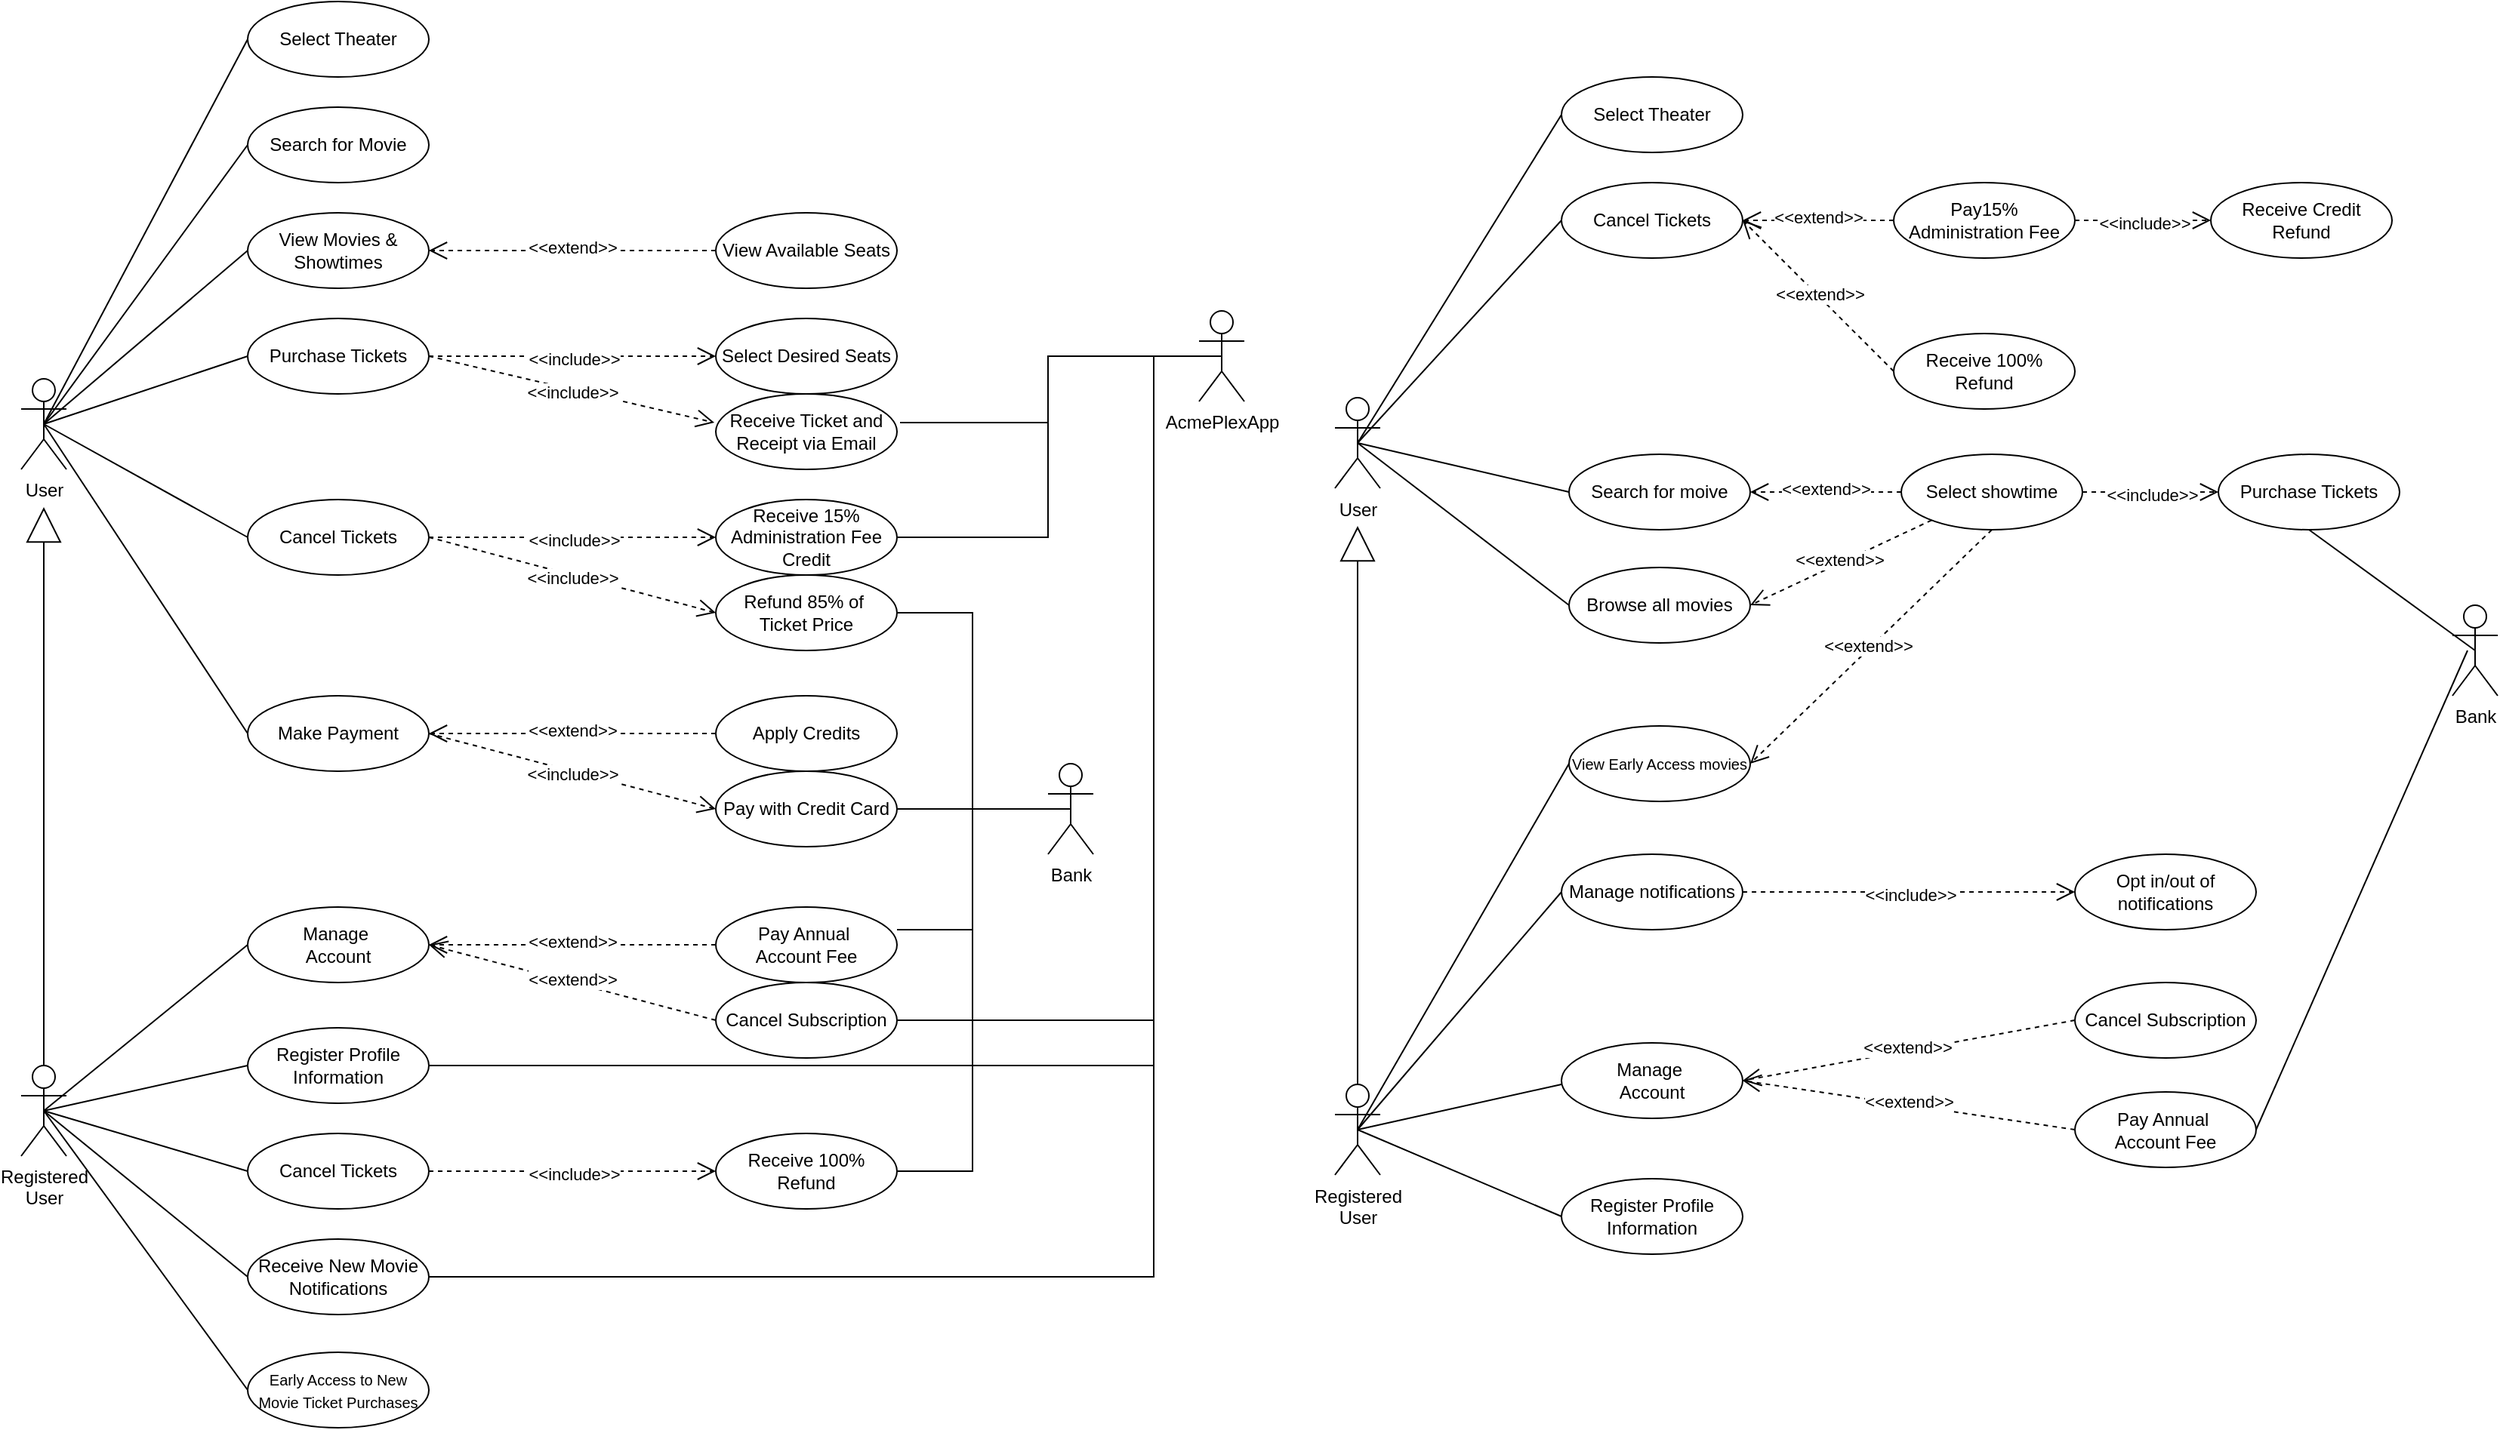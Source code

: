 <mxfile version="24.7.8">
  <diagram name="Page-1" id="r7DDbBD56znKV8agQ9Tl">
    <mxGraphModel dx="1727" dy="1010" grid="1" gridSize="10" guides="1" tooltips="1" connect="1" arrows="1" fold="1" page="1" pageScale="1" pageWidth="850" pageHeight="1100" math="0" shadow="0">
      <root>
        <mxCell id="0" />
        <mxCell id="1" parent="0" />
        <mxCell id="TaJbaXzCYBkzO7Uhbq2M-25" value="" style="endArrow=none;html=1;rounded=0;entryX=0.5;entryY=0.5;entryDx=0;entryDy=0;entryPerimeter=0;exitX=0;exitY=0.5;exitDx=0;exitDy=0;" parent="1" source="TaJbaXzCYBkzO7Uhbq2M-12" target="bIR2pzUK-BUm1ZlaJqXN-8" edge="1">
          <mxGeometry width="50" height="50" relative="1" as="geometry">
            <mxPoint x="200" y="760" as="sourcePoint" />
            <mxPoint x="105" y="625" as="targetPoint" />
          </mxGeometry>
        </mxCell>
        <mxCell id="bIR2pzUK-BUm1ZlaJqXN-7" value="User" style="shape=umlActor;verticalLabelPosition=bottom;verticalAlign=top;html=1;outlineConnect=0;" parent="1" vertex="1">
          <mxGeometry x="20" y="250" width="30" height="60" as="geometry" />
        </mxCell>
        <mxCell id="bIR2pzUK-BUm1ZlaJqXN-46" value="" style="edgeStyle=orthogonalEdgeStyle;rounded=0;orthogonalLoop=1;jettySize=auto;html=1;endArrow=block;endFill=0;endSize=21;" parent="1" source="bIR2pzUK-BUm1ZlaJqXN-8" edge="1">
          <mxGeometry relative="1" as="geometry">
            <mxPoint x="35" y="335" as="targetPoint" />
          </mxGeometry>
        </mxCell>
        <mxCell id="bIR2pzUK-BUm1ZlaJqXN-10" value="Search for Movie" style="ellipse;whiteSpace=wrap;" parent="1" vertex="1">
          <mxGeometry x="170" y="70" width="120" height="50" as="geometry" />
        </mxCell>
        <mxCell id="bIR2pzUK-BUm1ZlaJqXN-11" value="Select Theater" style="ellipse;whiteSpace=wrap;html=1;" parent="1" vertex="1">
          <mxGeometry x="170" width="120" height="50" as="geometry" />
        </mxCell>
        <mxCell id="bIR2pzUK-BUm1ZlaJqXN-13" value="View Available Seats" style="ellipse;whiteSpace=wrap;" parent="1" vertex="1">
          <mxGeometry x="480" y="140" width="120" height="50" as="geometry" />
        </mxCell>
        <mxCell id="bIR2pzUK-BUm1ZlaJqXN-22" value="Register Profile Information" style="ellipse;whiteSpace=wrap;html=1;" parent="1" vertex="1">
          <mxGeometry x="170" y="680" width="120" height="50" as="geometry" />
        </mxCell>
        <mxCell id="bIR2pzUK-BUm1ZlaJqXN-24" value="Pay Annual&amp;nbsp;&lt;div&gt;Account Fee&lt;/div&gt;" style="ellipse;whiteSpace=wrap;html=1;" parent="1" vertex="1">
          <mxGeometry x="480" y="600" width="120" height="50" as="geometry" />
        </mxCell>
        <mxCell id="bIR2pzUK-BUm1ZlaJqXN-50" value="Cancel Subscription" style="ellipse;whiteSpace=wrap;html=1;" parent="1" vertex="1">
          <mxGeometry x="480" y="650" width="120" height="50" as="geometry" />
        </mxCell>
        <mxCell id="bIR2pzUK-BUm1ZlaJqXN-54" value="Purchase Tickets" style="ellipse;whiteSpace=wrap;html=1;" parent="1" vertex="1">
          <mxGeometry x="170" y="210" width="120" height="50" as="geometry" />
        </mxCell>
        <mxCell id="bIR2pzUK-BUm1ZlaJqXN-82" value="Manage&amp;nbsp;&lt;div&gt;Account&lt;/div&gt;" style="ellipse;whiteSpace=wrap;html=1;" parent="1" vertex="1">
          <mxGeometry x="170" y="600" width="120" height="50" as="geometry" />
        </mxCell>
        <mxCell id="bIR2pzUK-BUm1ZlaJqXN-84" value="Pay with Credit Card" style="ellipse;whiteSpace=wrap;html=1;" parent="1" vertex="1">
          <mxGeometry x="480" y="510" width="120" height="50" as="geometry" />
        </mxCell>
        <mxCell id="TaJbaXzCYBkzO7Uhbq2M-3" value="Apply Credits" style="ellipse;whiteSpace=wrap;html=1;" parent="1" vertex="1">
          <mxGeometry x="480" y="460" width="120" height="50" as="geometry" />
        </mxCell>
        <mxCell id="TaJbaXzCYBkzO7Uhbq2M-8" value="Select Desired Seats" style="ellipse;whiteSpace=wrap;" parent="1" vertex="1">
          <mxGeometry x="480" y="210" width="120" height="50" as="geometry" />
        </mxCell>
        <mxCell id="TaJbaXzCYBkzO7Uhbq2M-11" value="Cancel Tickets" style="ellipse;whiteSpace=wrap;html=1;" parent="1" vertex="1">
          <mxGeometry x="170" y="330" width="120" height="50" as="geometry" />
        </mxCell>
        <mxCell id="TaJbaXzCYBkzO7Uhbq2M-12" value="Receive New Movie Notifications" style="ellipse;whiteSpace=wrap;html=1;" parent="1" vertex="1">
          <mxGeometry x="170" y="820" width="120" height="50" as="geometry" />
        </mxCell>
        <mxCell id="TaJbaXzCYBkzO7Uhbq2M-13" value="Refund 85% of&amp;nbsp;&lt;div&gt;Ticket Price&lt;/div&gt;" style="ellipse;whiteSpace=wrap;html=1;" parent="1" vertex="1">
          <mxGeometry x="480" y="380" width="120" height="50" as="geometry" />
        </mxCell>
        <mxCell id="TaJbaXzCYBkzO7Uhbq2M-14" value="Receive 15% Administration Fee Credit" style="ellipse;whiteSpace=wrap;html=1;" parent="1" vertex="1">
          <mxGeometry x="480" y="330" width="120" height="50" as="geometry" />
        </mxCell>
        <mxCell id="TaJbaXzCYBkzO7Uhbq2M-15" value="Cancel Tickets" style="ellipse;whiteSpace=wrap;html=1;" parent="1" vertex="1">
          <mxGeometry x="170" y="750" width="120" height="50" as="geometry" />
        </mxCell>
        <mxCell id="TaJbaXzCYBkzO7Uhbq2M-16" value="Receive 100% Refund" style="ellipse;whiteSpace=wrap;html=1;" parent="1" vertex="1">
          <mxGeometry x="480" y="750" width="120" height="50" as="geometry" />
        </mxCell>
        <mxCell id="TaJbaXzCYBkzO7Uhbq2M-17" value="&lt;font style=&quot;font-size: 10px;&quot;&gt;Early Access to New Movie Ticket Purchases&lt;/font&gt;" style="ellipse;whiteSpace=wrap;html=1;" parent="1" vertex="1">
          <mxGeometry x="170" y="895" width="120" height="50" as="geometry" />
        </mxCell>
        <mxCell id="TaJbaXzCYBkzO7Uhbq2M-18" value="" style="endArrow=none;html=1;rounded=0;entryX=0.5;entryY=0.5;entryDx=0;entryDy=0;entryPerimeter=0;exitX=0;exitY=0.5;exitDx=0;exitDy=0;" parent="1" source="bIR2pzUK-BUm1ZlaJqXN-11" target="bIR2pzUK-BUm1ZlaJqXN-7" edge="1">
          <mxGeometry width="50" height="50" relative="1" as="geometry">
            <mxPoint x="850" y="325" as="sourcePoint" />
            <mxPoint x="900" y="275" as="targetPoint" />
          </mxGeometry>
        </mxCell>
        <mxCell id="TaJbaXzCYBkzO7Uhbq2M-19" value="" style="endArrow=none;html=1;rounded=0;entryX=0.5;entryY=0.5;entryDx=0;entryDy=0;entryPerimeter=0;exitX=0;exitY=0.5;exitDx=0;exitDy=0;" parent="1" source="bIR2pzUK-BUm1ZlaJqXN-10" target="bIR2pzUK-BUm1ZlaJqXN-7" edge="1">
          <mxGeometry width="50" height="50" relative="1" as="geometry">
            <mxPoint x="200" y="125" as="sourcePoint" />
            <mxPoint x="105" y="215" as="targetPoint" />
          </mxGeometry>
        </mxCell>
        <mxCell id="TaJbaXzCYBkzO7Uhbq2M-20" value="" style="endArrow=none;html=1;rounded=0;entryX=0.5;entryY=0.5;entryDx=0;entryDy=0;entryPerimeter=0;exitX=0;exitY=0.5;exitDx=0;exitDy=0;" parent="1" source="bIR2pzUK-BUm1ZlaJqXN-54" target="bIR2pzUK-BUm1ZlaJqXN-7" edge="1">
          <mxGeometry width="50" height="50" relative="1" as="geometry">
            <mxPoint x="200" y="205" as="sourcePoint" />
            <mxPoint x="105" y="215" as="targetPoint" />
          </mxGeometry>
        </mxCell>
        <mxCell id="TaJbaXzCYBkzO7Uhbq2M-21" value="" style="endArrow=none;html=1;rounded=0;exitX=0;exitY=0.5;exitDx=0;exitDy=0;entryX=0.5;entryY=0.5;entryDx=0;entryDy=0;entryPerimeter=0;" parent="1" source="TaJbaXzCYBkzO7Uhbq2M-11" target="bIR2pzUK-BUm1ZlaJqXN-7" edge="1">
          <mxGeometry width="50" height="50" relative="1" as="geometry">
            <mxPoint x="200" y="285" as="sourcePoint" />
            <mxPoint x="105" y="215" as="targetPoint" />
          </mxGeometry>
        </mxCell>
        <mxCell id="TaJbaXzCYBkzO7Uhbq2M-22" value="" style="endArrow=none;html=1;rounded=0;entryX=0.5;entryY=0.5;entryDx=0;entryDy=0;entryPerimeter=0;exitX=0;exitY=0.5;exitDx=0;exitDy=0;" parent="1" source="bIR2pzUK-BUm1ZlaJqXN-22" target="bIR2pzUK-BUm1ZlaJqXN-8" edge="1">
          <mxGeometry width="50" height="50" relative="1" as="geometry">
            <mxPoint x="850" y="605" as="sourcePoint" />
            <mxPoint x="900" y="555" as="targetPoint" />
          </mxGeometry>
        </mxCell>
        <mxCell id="TaJbaXzCYBkzO7Uhbq2M-23" value="" style="endArrow=none;html=1;rounded=0;entryX=0.5;entryY=0.5;entryDx=0;entryDy=0;entryPerimeter=0;exitX=0;exitY=0.5;exitDx=0;exitDy=0;" parent="1" source="bIR2pzUK-BUm1ZlaJqXN-82" target="bIR2pzUK-BUm1ZlaJqXN-8" edge="1">
          <mxGeometry width="50" height="50" relative="1" as="geometry">
            <mxPoint x="200" y="570" as="sourcePoint" />
            <mxPoint x="105" y="625" as="targetPoint" />
          </mxGeometry>
        </mxCell>
        <mxCell id="TaJbaXzCYBkzO7Uhbq2M-24" value="" style="endArrow=none;html=1;rounded=0;entryX=0.5;entryY=0.5;entryDx=0;entryDy=0;entryPerimeter=0;exitX=0;exitY=0.5;exitDx=0;exitDy=0;" parent="1" source="TaJbaXzCYBkzO7Uhbq2M-15" target="bIR2pzUK-BUm1ZlaJqXN-8" edge="1">
          <mxGeometry width="50" height="50" relative="1" as="geometry">
            <mxPoint x="200" y="640" as="sourcePoint" />
            <mxPoint x="105" y="625" as="targetPoint" />
          </mxGeometry>
        </mxCell>
        <mxCell id="TaJbaXzCYBkzO7Uhbq2M-26" value="" style="endArrow=none;html=1;rounded=0;exitX=0;exitY=0.5;exitDx=0;exitDy=0;entryX=0.5;entryY=0.5;entryDx=0;entryDy=0;entryPerimeter=0;" parent="1" source="TaJbaXzCYBkzO7Uhbq2M-17" target="bIR2pzUK-BUm1ZlaJqXN-8" edge="1">
          <mxGeometry width="50" height="50" relative="1" as="geometry">
            <mxPoint x="200" y="850" as="sourcePoint" />
            <mxPoint x="100" y="615" as="targetPoint" />
          </mxGeometry>
        </mxCell>
        <mxCell id="bIR2pzUK-BUm1ZlaJqXN-8" value="Registered&lt;div&gt;User&lt;/div&gt;" style="shape=umlActor;verticalLabelPosition=bottom;verticalAlign=top;html=1;outlineConnect=0;" parent="1" vertex="1">
          <mxGeometry x="20" y="705" width="30" height="60" as="geometry" />
        </mxCell>
        <mxCell id="TaJbaXzCYBkzO7Uhbq2M-31" value="" style="endArrow=open;dashed=1;html=1;rounded=0;exitX=1;exitY=0.5;exitDx=0;exitDy=0;entryX=0;entryY=0.5;entryDx=0;entryDy=0;startArrow=none;startFill=0;endFill=0;endSize=10;" parent="1" source="bIR2pzUK-BUm1ZlaJqXN-54" target="TaJbaXzCYBkzO7Uhbq2M-8" edge="1">
          <mxGeometry width="50" height="50" relative="1" as="geometry">
            <mxPoint x="300" y="249" as="sourcePoint" />
            <mxPoint x="490" y="249" as="targetPoint" />
          </mxGeometry>
        </mxCell>
        <mxCell id="TaJbaXzCYBkzO7Uhbq2M-32" value="&amp;lt;&amp;lt;include&amp;gt;&amp;gt;" style="edgeLabel;html=1;align=center;verticalAlign=middle;resizable=0;points=[];" parent="TaJbaXzCYBkzO7Uhbq2M-31" vertex="1" connectable="0">
          <mxGeometry x="0.006" y="-2" relative="1" as="geometry">
            <mxPoint as="offset" />
          </mxGeometry>
        </mxCell>
        <mxCell id="TaJbaXzCYBkzO7Uhbq2M-37" value="" style="endArrow=open;dashed=1;html=1;rounded=0;exitX=1;exitY=0.5;exitDx=0;exitDy=0;entryX=0;entryY=0.5;entryDx=0;entryDy=0;startArrow=none;startFill=0;endFill=0;endSize=10;" parent="1" source="TaJbaXzCYBkzO7Uhbq2M-11" target="TaJbaXzCYBkzO7Uhbq2M-13" edge="1">
          <mxGeometry width="50" height="50" relative="1" as="geometry">
            <mxPoint x="300" y="285" as="sourcePoint" />
            <mxPoint x="490" y="385" as="targetPoint" />
          </mxGeometry>
        </mxCell>
        <mxCell id="TaJbaXzCYBkzO7Uhbq2M-38" value="&amp;lt;&amp;lt;include&amp;gt;&amp;gt;" style="edgeLabel;html=1;align=center;verticalAlign=middle;resizable=0;points=[];" parent="TaJbaXzCYBkzO7Uhbq2M-37" vertex="1" connectable="0">
          <mxGeometry x="0.006" y="-2" relative="1" as="geometry">
            <mxPoint as="offset" />
          </mxGeometry>
        </mxCell>
        <mxCell id="TaJbaXzCYBkzO7Uhbq2M-39" value="" style="endArrow=open;dashed=1;html=1;rounded=0;exitX=1;exitY=0.5;exitDx=0;exitDy=0;entryX=0;entryY=0.5;entryDx=0;entryDy=0;startArrow=none;startFill=0;endFill=0;endSize=10;" parent="1" source="TaJbaXzCYBkzO7Uhbq2M-11" target="TaJbaXzCYBkzO7Uhbq2M-14" edge="1">
          <mxGeometry width="50" height="50" relative="1" as="geometry">
            <mxPoint x="300" y="470" as="sourcePoint" />
            <mxPoint x="490" y="470" as="targetPoint" />
          </mxGeometry>
        </mxCell>
        <mxCell id="TaJbaXzCYBkzO7Uhbq2M-40" value="&amp;lt;&amp;lt;include&amp;gt;&amp;gt;" style="edgeLabel;html=1;align=center;verticalAlign=middle;resizable=0;points=[];" parent="TaJbaXzCYBkzO7Uhbq2M-39" vertex="1" connectable="0">
          <mxGeometry x="0.006" y="-2" relative="1" as="geometry">
            <mxPoint as="offset" />
          </mxGeometry>
        </mxCell>
        <mxCell id="TaJbaXzCYBkzO7Uhbq2M-41" value="" style="endArrow=open;dashed=1;html=1;rounded=0;exitX=1;exitY=0.5;exitDx=0;exitDy=0;entryX=0;entryY=0.5;entryDx=0;entryDy=0;startArrow=none;startFill=0;endFill=0;endSize=10;" parent="1" source="TaJbaXzCYBkzO7Uhbq2M-15" target="TaJbaXzCYBkzO7Uhbq2M-16" edge="1">
          <mxGeometry width="50" height="50" relative="1" as="geometry">
            <mxPoint x="280" y="675" as="sourcePoint" />
            <mxPoint x="470" y="725" as="targetPoint" />
          </mxGeometry>
        </mxCell>
        <mxCell id="TaJbaXzCYBkzO7Uhbq2M-42" value="&amp;lt;&amp;lt;include&amp;gt;&amp;gt;" style="edgeLabel;html=1;align=center;verticalAlign=middle;resizable=0;points=[];" parent="TaJbaXzCYBkzO7Uhbq2M-41" vertex="1" connectable="0">
          <mxGeometry x="0.006" y="-2" relative="1" as="geometry">
            <mxPoint as="offset" />
          </mxGeometry>
        </mxCell>
        <mxCell id="TaJbaXzCYBkzO7Uhbq2M-45" value="" style="endArrow=open;dashed=1;html=1;rounded=0;exitX=0;exitY=0.5;exitDx=0;exitDy=0;entryX=1;entryY=0.5;entryDx=0;entryDy=0;startArrow=none;startFill=0;endFill=0;endSize=10;" parent="1" source="bIR2pzUK-BUm1ZlaJqXN-50" target="bIR2pzUK-BUm1ZlaJqXN-82" edge="1">
          <mxGeometry width="50" height="50" relative="1" as="geometry">
            <mxPoint x="270" y="679.5" as="sourcePoint" />
            <mxPoint x="460" y="679.5" as="targetPoint" />
          </mxGeometry>
        </mxCell>
        <mxCell id="TaJbaXzCYBkzO7Uhbq2M-46" value="&amp;lt;&amp;lt;extend&amp;gt;&amp;gt;" style="edgeLabel;html=1;align=center;verticalAlign=middle;resizable=0;points=[];" parent="TaJbaXzCYBkzO7Uhbq2M-45" vertex="1" connectable="0">
          <mxGeometry x="0.006" y="-2" relative="1" as="geometry">
            <mxPoint as="offset" />
          </mxGeometry>
        </mxCell>
        <mxCell id="TaJbaXzCYBkzO7Uhbq2M-48" value="" style="endArrow=open;dashed=1;html=1;rounded=0;exitX=0;exitY=0.5;exitDx=0;exitDy=0;entryX=1;entryY=0.5;entryDx=0;entryDy=0;startArrow=none;startFill=0;endFill=0;endSize=10;" parent="1" source="bIR2pzUK-BUm1ZlaJqXN-24" target="bIR2pzUK-BUm1ZlaJqXN-82" edge="1">
          <mxGeometry width="50" height="50" relative="1" as="geometry">
            <mxPoint x="490" y="640" as="sourcePoint" />
            <mxPoint x="300" y="640" as="targetPoint" />
          </mxGeometry>
        </mxCell>
        <mxCell id="TaJbaXzCYBkzO7Uhbq2M-49" value="&amp;lt;&amp;lt;extend&amp;gt;&amp;gt;" style="edgeLabel;html=1;align=center;verticalAlign=middle;resizable=0;points=[];" parent="TaJbaXzCYBkzO7Uhbq2M-48" vertex="1" connectable="0">
          <mxGeometry x="0.006" y="-2" relative="1" as="geometry">
            <mxPoint as="offset" />
          </mxGeometry>
        </mxCell>
        <mxCell id="TaJbaXzCYBkzO7Uhbq2M-50" value="" style="endArrow=open;dashed=1;html=1;rounded=0;exitX=1;exitY=0.5;exitDx=0;exitDy=0;entryX=0;entryY=0.5;entryDx=0;entryDy=0;startArrow=none;startFill=0;endFill=0;endSize=10;" parent="1" source="EwrK2m52c0WO0o0mVh6--6" target="bIR2pzUK-BUm1ZlaJqXN-84" edge="1">
          <mxGeometry width="50" height="50" relative="1" as="geometry">
            <mxPoint x="610" y="505" as="sourcePoint" />
            <mxPoint x="500" y="385" as="targetPoint" />
          </mxGeometry>
        </mxCell>
        <mxCell id="TaJbaXzCYBkzO7Uhbq2M-51" value="&amp;lt;&amp;lt;include&amp;gt;&amp;gt;" style="edgeLabel;html=1;align=center;verticalAlign=middle;resizable=0;points=[];" parent="TaJbaXzCYBkzO7Uhbq2M-50" vertex="1" connectable="0">
          <mxGeometry x="0.006" y="-2" relative="1" as="geometry">
            <mxPoint as="offset" />
          </mxGeometry>
        </mxCell>
        <mxCell id="TaJbaXzCYBkzO7Uhbq2M-52" value="" style="endArrow=open;dashed=1;html=1;rounded=0;exitX=0;exitY=0.5;exitDx=0;exitDy=0;entryX=1;entryY=0.5;entryDx=0;entryDy=0;startArrow=none;startFill=0;endFill=0;endSize=10;" parent="1" source="TaJbaXzCYBkzO7Uhbq2M-3" target="EwrK2m52c0WO0o0mVh6--6" edge="1">
          <mxGeometry width="50" height="50" relative="1" as="geometry">
            <mxPoint x="500" y="820" as="sourcePoint" />
            <mxPoint x="610" y="505" as="targetPoint" />
          </mxGeometry>
        </mxCell>
        <mxCell id="TaJbaXzCYBkzO7Uhbq2M-53" value="&amp;lt;&amp;lt;extend&amp;gt;&amp;gt;" style="edgeLabel;html=1;align=center;verticalAlign=middle;resizable=0;points=[];" parent="TaJbaXzCYBkzO7Uhbq2M-52" vertex="1" connectable="0">
          <mxGeometry x="0.006" y="-2" relative="1" as="geometry">
            <mxPoint as="offset" />
          </mxGeometry>
        </mxCell>
        <mxCell id="EwrK2m52c0WO0o0mVh6--1" value="View Movies &amp;amp; Showtimes" style="ellipse;whiteSpace=wrap;html=1;" parent="1" vertex="1">
          <mxGeometry x="170" y="140" width="120" height="50" as="geometry" />
        </mxCell>
        <mxCell id="EwrK2m52c0WO0o0mVh6--2" value="" style="endArrow=none;html=1;rounded=0;exitX=0.5;exitY=0.5;exitDx=0;exitDy=0;exitPerimeter=0;entryX=0;entryY=0.5;entryDx=0;entryDy=0;" parent="1" source="bIR2pzUK-BUm1ZlaJqXN-7" target="EwrK2m52c0WO0o0mVh6--1" edge="1">
          <mxGeometry width="50" height="50" relative="1" as="geometry">
            <mxPoint x="400" y="220" as="sourcePoint" />
            <mxPoint x="450" y="170" as="targetPoint" />
          </mxGeometry>
        </mxCell>
        <mxCell id="EwrK2m52c0WO0o0mVh6--3" value="" style="endArrow=open;dashed=1;html=1;rounded=0;exitX=0;exitY=0.5;exitDx=0;exitDy=0;entryX=1;entryY=0.5;entryDx=0;entryDy=0;startArrow=none;startFill=0;endFill=0;endSize=10;" parent="1" source="bIR2pzUK-BUm1ZlaJqXN-13" target="EwrK2m52c0WO0o0mVh6--1" edge="1">
          <mxGeometry width="50" height="50" relative="1" as="geometry">
            <mxPoint x="740" y="360" as="sourcePoint" />
            <mxPoint x="610" y="335" as="targetPoint" />
          </mxGeometry>
        </mxCell>
        <mxCell id="EwrK2m52c0WO0o0mVh6--4" value="&amp;lt;&amp;lt;extend&amp;gt;&amp;gt;" style="edgeLabel;html=1;align=center;verticalAlign=middle;resizable=0;points=[];" parent="EwrK2m52c0WO0o0mVh6--3" vertex="1" connectable="0">
          <mxGeometry x="0.006" y="-2" relative="1" as="geometry">
            <mxPoint as="offset" />
          </mxGeometry>
        </mxCell>
        <mxCell id="EwrK2m52c0WO0o0mVh6--6" value="Make Payment" style="ellipse;whiteSpace=wrap;" parent="1" vertex="1">
          <mxGeometry x="170" y="460" width="120" height="50" as="geometry" />
        </mxCell>
        <mxCell id="EwrK2m52c0WO0o0mVh6--8" value="" style="endArrow=none;html=1;rounded=0;exitX=0.5;exitY=0.5;exitDx=0;exitDy=0;exitPerimeter=0;entryX=0;entryY=0.5;entryDx=0;entryDy=0;" parent="1" source="bIR2pzUK-BUm1ZlaJqXN-7" target="EwrK2m52c0WO0o0mVh6--6" edge="1">
          <mxGeometry width="50" height="50" relative="1" as="geometry">
            <mxPoint x="420" y="310" as="sourcePoint" />
            <mxPoint x="470" y="260" as="targetPoint" />
          </mxGeometry>
        </mxCell>
        <mxCell id="EwrK2m52c0WO0o0mVh6--10" value="Receive Ticket and Receipt via Email" style="ellipse;whiteSpace=wrap;html=1;" parent="1" vertex="1">
          <mxGeometry x="480" y="260" width="120" height="50" as="geometry" />
        </mxCell>
        <mxCell id="EwrK2m52c0WO0o0mVh6--11" value="" style="endArrow=open;dashed=1;html=1;rounded=0;exitX=1;exitY=0.5;exitDx=0;exitDy=0;entryX=-0.008;entryY=0.38;entryDx=0;entryDy=0;startArrow=none;startFill=0;endFill=0;endSize=10;entryPerimeter=0;" parent="1" source="bIR2pzUK-BUm1ZlaJqXN-54" target="EwrK2m52c0WO0o0mVh6--10" edge="1">
          <mxGeometry width="50" height="50" relative="1" as="geometry">
            <mxPoint x="300" y="245" as="sourcePoint" />
            <mxPoint x="490" y="245" as="targetPoint" />
          </mxGeometry>
        </mxCell>
        <mxCell id="EwrK2m52c0WO0o0mVh6--12" value="&amp;lt;&amp;lt;include&amp;gt;&amp;gt;" style="edgeLabel;html=1;align=center;verticalAlign=middle;resizable=0;points=[];" parent="EwrK2m52c0WO0o0mVh6--11" vertex="1" connectable="0">
          <mxGeometry x="0.006" y="-2" relative="1" as="geometry">
            <mxPoint as="offset" />
          </mxGeometry>
        </mxCell>
        <mxCell id="EwrK2m52c0WO0o0mVh6--14" style="edgeStyle=orthogonalEdgeStyle;rounded=0;orthogonalLoop=1;jettySize=auto;html=1;exitX=0.5;exitY=0.5;exitDx=0;exitDy=0;exitPerimeter=0;entryX=1;entryY=0.5;entryDx=0;entryDy=0;endArrow=none;endFill=0;" parent="1" source="EwrK2m52c0WO0o0mVh6--13" target="bIR2pzUK-BUm1ZlaJqXN-84" edge="1">
          <mxGeometry relative="1" as="geometry" />
        </mxCell>
        <mxCell id="EwrK2m52c0WO0o0mVh6--13" value="Bank" style="shape=umlActor;verticalLabelPosition=bottom;verticalAlign=top;html=1;outlineConnect=0;" parent="1" vertex="1">
          <mxGeometry x="700" y="505" width="30" height="60" as="geometry" />
        </mxCell>
        <mxCell id="EwrK2m52c0WO0o0mVh6--16" style="edgeStyle=orthogonalEdgeStyle;rounded=0;orthogonalLoop=1;jettySize=auto;html=1;exitX=0.5;exitY=0.5;exitDx=0;exitDy=0;exitPerimeter=0;entryX=1;entryY=0.3;entryDx=0;entryDy=0;endArrow=none;endFill=0;entryPerimeter=0;" parent="1" source="EwrK2m52c0WO0o0mVh6--13" target="bIR2pzUK-BUm1ZlaJqXN-24" edge="1">
          <mxGeometry relative="1" as="geometry">
            <mxPoint x="795" y="565" as="sourcePoint" />
            <mxPoint x="610" y="410" as="targetPoint" />
          </mxGeometry>
        </mxCell>
        <mxCell id="EwrK2m52c0WO0o0mVh6--17" style="edgeStyle=orthogonalEdgeStyle;rounded=0;orthogonalLoop=1;jettySize=auto;html=1;exitX=0.5;exitY=0.5;exitDx=0;exitDy=0;exitPerimeter=0;entryX=1;entryY=0.5;entryDx=0;entryDy=0;endArrow=none;endFill=0;" parent="1" source="EwrK2m52c0WO0o0mVh6--13" target="TaJbaXzCYBkzO7Uhbq2M-13" edge="1">
          <mxGeometry relative="1" as="geometry">
            <mxPoint x="775" y="560" as="sourcePoint" />
            <mxPoint x="610" y="545" as="targetPoint" />
          </mxGeometry>
        </mxCell>
        <mxCell id="EwrK2m52c0WO0o0mVh6--18" style="edgeStyle=orthogonalEdgeStyle;rounded=0;orthogonalLoop=1;jettySize=auto;html=1;exitX=0.5;exitY=0.5;exitDx=0;exitDy=0;exitPerimeter=0;entryX=1;entryY=0.5;entryDx=0;entryDy=0;endArrow=none;endFill=0;" parent="1" source="EwrK2m52c0WO0o0mVh6--13" target="TaJbaXzCYBkzO7Uhbq2M-16" edge="1">
          <mxGeometry relative="1" as="geometry">
            <mxPoint x="775" y="560" as="sourcePoint" />
            <mxPoint x="610" y="625" as="targetPoint" />
          </mxGeometry>
        </mxCell>
        <mxCell id="EwrK2m52c0WO0o0mVh6--19" value="AcmePlexApp" style="shape=umlActor;verticalLabelPosition=bottom;verticalAlign=top;html=1;outlineConnect=0;" parent="1" vertex="1">
          <mxGeometry x="800" y="205" width="30" height="60" as="geometry" />
        </mxCell>
        <mxCell id="EwrK2m52c0WO0o0mVh6--20" style="edgeStyle=orthogonalEdgeStyle;rounded=0;orthogonalLoop=1;jettySize=auto;html=1;exitX=0.5;exitY=0.5;exitDx=0;exitDy=0;exitPerimeter=0;entryX=1;entryY=0.5;entryDx=0;entryDy=0;endArrow=none;endFill=0;" parent="1" source="EwrK2m52c0WO0o0mVh6--19" target="TaJbaXzCYBkzO7Uhbq2M-14" edge="1">
          <mxGeometry relative="1" as="geometry">
            <mxPoint x="735" y="270" as="sourcePoint" />
            <mxPoint x="620" y="140" as="targetPoint" />
          </mxGeometry>
        </mxCell>
        <mxCell id="EwrK2m52c0WO0o0mVh6--21" style="edgeStyle=orthogonalEdgeStyle;rounded=0;orthogonalLoop=1;jettySize=auto;html=1;exitX=0.5;exitY=0.5;exitDx=0;exitDy=0;exitPerimeter=0;entryX=1.017;entryY=0.38;entryDx=0;entryDy=0;endArrow=none;endFill=0;entryPerimeter=0;" parent="1" source="EwrK2m52c0WO0o0mVh6--19" target="EwrK2m52c0WO0o0mVh6--10" edge="1">
          <mxGeometry relative="1" as="geometry">
            <mxPoint x="805" y="100" as="sourcePoint" />
            <mxPoint x="610" y="365" as="targetPoint" />
          </mxGeometry>
        </mxCell>
        <mxCell id="EwrK2m52c0WO0o0mVh6--22" style="edgeStyle=orthogonalEdgeStyle;rounded=0;orthogonalLoop=1;jettySize=auto;html=1;exitX=0.5;exitY=0.5;exitDx=0;exitDy=0;exitPerimeter=0;entryX=1;entryY=0.5;entryDx=0;entryDy=0;endArrow=none;endFill=0;" parent="1" source="EwrK2m52c0WO0o0mVh6--19" target="TaJbaXzCYBkzO7Uhbq2M-12" edge="1">
          <mxGeometry relative="1" as="geometry">
            <mxPoint x="825" y="245" as="sourcePoint" />
            <mxPoint x="610" y="365" as="targetPoint" />
            <Array as="points">
              <mxPoint x="770" y="235" />
              <mxPoint x="770" y="845" />
            </Array>
          </mxGeometry>
        </mxCell>
        <mxCell id="EwrK2m52c0WO0o0mVh6--25" style="edgeStyle=orthogonalEdgeStyle;rounded=0;orthogonalLoop=1;jettySize=auto;html=1;exitX=0.5;exitY=0.5;exitDx=0;exitDy=0;exitPerimeter=0;entryX=1;entryY=0.5;entryDx=0;entryDy=0;endArrow=none;endFill=0;" parent="1" source="EwrK2m52c0WO0o0mVh6--19" target="bIR2pzUK-BUm1ZlaJqXN-50" edge="1">
          <mxGeometry relative="1" as="geometry">
            <mxPoint x="825" y="245" as="sourcePoint" />
            <mxPoint x="610" y="365" as="targetPoint" />
            <Array as="points">
              <mxPoint x="770" y="235" />
              <mxPoint x="770" y="675" />
            </Array>
          </mxGeometry>
        </mxCell>
        <mxCell id="EwrK2m52c0WO0o0mVh6--27" style="edgeStyle=orthogonalEdgeStyle;rounded=0;orthogonalLoop=1;jettySize=auto;html=1;exitX=0.5;exitY=0.5;exitDx=0;exitDy=0;exitPerimeter=0;entryX=1;entryY=0.5;entryDx=0;entryDy=0;endArrow=none;endFill=0;" parent="1" source="EwrK2m52c0WO0o0mVh6--19" target="bIR2pzUK-BUm1ZlaJqXN-22" edge="1">
          <mxGeometry relative="1" as="geometry">
            <mxPoint x="825" y="245" as="sourcePoint" />
            <mxPoint x="610" y="365" as="targetPoint" />
            <Array as="points">
              <mxPoint x="770" y="235" />
              <mxPoint x="770" y="705" />
            </Array>
          </mxGeometry>
        </mxCell>
        <mxCell id="gwmYk7OU8eAEjdsw6BXz-1" value="" style="endArrow=none;html=1;rounded=0;entryX=0.5;entryY=0.5;entryDx=0;entryDy=0;entryPerimeter=0;exitX=0;exitY=0.5;exitDx=0;exitDy=0;" edge="1" parent="1" target="gwmYk7OU8eAEjdsw6BXz-12" source="gwmYk7OU8eAEjdsw6BXz-68">
          <mxGeometry width="50" height="50" relative="1" as="geometry">
            <mxPoint x="1040" y="857.5" as="sourcePoint" />
            <mxPoint x="975" y="637.5" as="targetPoint" />
          </mxGeometry>
        </mxCell>
        <mxCell id="gwmYk7OU8eAEjdsw6BXz-2" value="User" style="shape=umlActor;verticalLabelPosition=bottom;verticalAlign=top;html=1;outlineConnect=0;" vertex="1" parent="1">
          <mxGeometry x="890" y="262.5" width="30" height="60" as="geometry" />
        </mxCell>
        <mxCell id="gwmYk7OU8eAEjdsw6BXz-3" value="" style="edgeStyle=orthogonalEdgeStyle;rounded=0;orthogonalLoop=1;jettySize=auto;html=1;endArrow=block;endFill=0;endSize=21;" edge="1" parent="1" source="gwmYk7OU8eAEjdsw6BXz-12">
          <mxGeometry relative="1" as="geometry">
            <mxPoint x="905" y="347.5" as="targetPoint" />
          </mxGeometry>
        </mxCell>
        <mxCell id="gwmYk7OU8eAEjdsw6BXz-4" value="" style="endArrow=none;html=1;rounded=0;entryX=0.5;entryY=0.5;entryDx=0;entryDy=0;entryPerimeter=0;exitX=0;exitY=0.5;exitDx=0;exitDy=0;" edge="1" parent="1" target="gwmYk7OU8eAEjdsw6BXz-2" source="gwmYk7OU8eAEjdsw6BXz-15">
          <mxGeometry width="50" height="50" relative="1" as="geometry">
            <mxPoint x="1040" y="37.5" as="sourcePoint" />
            <mxPoint x="1770" y="287.5" as="targetPoint" />
          </mxGeometry>
        </mxCell>
        <mxCell id="gwmYk7OU8eAEjdsw6BXz-5" value="" style="endArrow=none;html=1;rounded=0;entryX=0.5;entryY=0.5;entryDx=0;entryDy=0;entryPerimeter=0;exitX=0;exitY=0.5;exitDx=0;exitDy=0;" edge="1" parent="1" target="gwmYk7OU8eAEjdsw6BXz-2" source="gwmYk7OU8eAEjdsw6BXz-35">
          <mxGeometry width="50" height="50" relative="1" as="geometry">
            <mxPoint x="1040" y="107.5" as="sourcePoint" />
            <mxPoint x="975" y="227.5" as="targetPoint" />
          </mxGeometry>
        </mxCell>
        <mxCell id="gwmYk7OU8eAEjdsw6BXz-6" value="" style="endArrow=none;html=1;rounded=0;entryX=0.5;entryY=0.5;entryDx=0;entryDy=0;entryPerimeter=0;exitX=0;exitY=0.5;exitDx=0;exitDy=0;" edge="1" parent="1" target="gwmYk7OU8eAEjdsw6BXz-2" source="gwmYk7OU8eAEjdsw6BXz-29">
          <mxGeometry width="50" height="50" relative="1" as="geometry">
            <mxPoint x="1040" y="400" as="sourcePoint" />
            <mxPoint x="975" y="227.5" as="targetPoint" />
          </mxGeometry>
        </mxCell>
        <mxCell id="gwmYk7OU8eAEjdsw6BXz-8" value="" style="endArrow=none;html=1;rounded=0;entryX=0.5;entryY=0.5;entryDx=0;entryDy=0;entryPerimeter=0;exitX=0;exitY=0.5;exitDx=0;exitDy=0;" edge="1" parent="1" target="gwmYk7OU8eAEjdsw6BXz-12">
          <mxGeometry width="50" height="50" relative="1" as="geometry">
            <mxPoint x="1040" y="717.5" as="sourcePoint" />
            <mxPoint x="1770" y="567.5" as="targetPoint" />
          </mxGeometry>
        </mxCell>
        <mxCell id="gwmYk7OU8eAEjdsw6BXz-9" value="" style="endArrow=none;html=1;rounded=0;entryX=0.5;entryY=0.5;entryDx=0;entryDy=0;entryPerimeter=0;exitX=0;exitY=0.5;exitDx=0;exitDy=0;" edge="1" parent="1" target="gwmYk7OU8eAEjdsw6BXz-12" source="gwmYk7OU8eAEjdsw6BXz-53">
          <mxGeometry width="50" height="50" relative="1" as="geometry">
            <mxPoint x="1040" y="637.5" as="sourcePoint" />
            <mxPoint x="975" y="637.5" as="targetPoint" />
          </mxGeometry>
        </mxCell>
        <mxCell id="gwmYk7OU8eAEjdsw6BXz-11" value="" style="endArrow=none;html=1;rounded=0;exitX=0;exitY=0.5;exitDx=0;exitDy=0;entryX=0.5;entryY=0.5;entryDx=0;entryDy=0;entryPerimeter=0;" edge="1" parent="1" target="gwmYk7OU8eAEjdsw6BXz-12" source="gwmYk7OU8eAEjdsw6BXz-69">
          <mxGeometry width="50" height="50" relative="1" as="geometry">
            <mxPoint x="1040" y="932.5" as="sourcePoint" />
            <mxPoint x="970" y="627.5" as="targetPoint" />
          </mxGeometry>
        </mxCell>
        <mxCell id="gwmYk7OU8eAEjdsw6BXz-12" value="Registered&lt;div&gt;User&lt;/div&gt;" style="shape=umlActor;verticalLabelPosition=bottom;verticalAlign=top;html=1;outlineConnect=0;" vertex="1" parent="1">
          <mxGeometry x="890" y="717.5" width="30" height="60" as="geometry" />
        </mxCell>
        <mxCell id="gwmYk7OU8eAEjdsw6BXz-13" value="" style="endArrow=none;html=1;rounded=0;exitX=0.5;exitY=0.5;exitDx=0;exitDy=0;exitPerimeter=0;entryX=0;entryY=0.5;entryDx=0;entryDy=0;" edge="1" parent="1" source="gwmYk7OU8eAEjdsw6BXz-2" target="gwmYk7OU8eAEjdsw6BXz-28">
          <mxGeometry width="50" height="50" relative="1" as="geometry">
            <mxPoint x="1270" y="232.5" as="sourcePoint" />
            <mxPoint x="1040" y="177.5" as="targetPoint" />
          </mxGeometry>
        </mxCell>
        <mxCell id="gwmYk7OU8eAEjdsw6BXz-15" value="Select Theater" style="ellipse;whiteSpace=wrap;html=1;" vertex="1" parent="1">
          <mxGeometry x="1040" y="50" width="120" height="50" as="geometry" />
        </mxCell>
        <mxCell id="gwmYk7OU8eAEjdsw6BXz-17" value="Bank" style="shape=umlActor;verticalLabelPosition=bottom;verticalAlign=top;html=1;outlineConnect=0;" vertex="1" parent="1">
          <mxGeometry x="1630" y="400" width="30" height="60" as="geometry" />
        </mxCell>
        <mxCell id="gwmYk7OU8eAEjdsw6BXz-18" value="Opt in/out of notifications" style="ellipse;whiteSpace=wrap;html=1;" vertex="1" parent="1">
          <mxGeometry x="1380" y="565" width="120" height="50" as="geometry" />
        </mxCell>
        <mxCell id="gwmYk7OU8eAEjdsw6BXz-19" value="Manage&amp;nbsp;&lt;div&gt;Account&lt;/div&gt;" style="ellipse;whiteSpace=wrap;html=1;" vertex="1" parent="1">
          <mxGeometry x="1040" y="690" width="120" height="50" as="geometry" />
        </mxCell>
        <mxCell id="gwmYk7OU8eAEjdsw6BXz-22" value="" style="endArrow=open;dashed=1;html=1;rounded=0;exitX=0;exitY=0.5;exitDx=0;exitDy=0;entryX=1;entryY=0.5;entryDx=0;entryDy=0;startArrow=none;startFill=0;endFill=0;endSize=10;" edge="1" parent="1" source="gwmYk7OU8eAEjdsw6BXz-26">
          <mxGeometry width="50" height="50" relative="1" as="geometry">
            <mxPoint x="1350" y="765" as="sourcePoint" />
            <mxPoint x="1160" y="715" as="targetPoint" />
          </mxGeometry>
        </mxCell>
        <mxCell id="gwmYk7OU8eAEjdsw6BXz-23" value="&amp;lt;&amp;lt;extend&amp;gt;&amp;gt;" style="edgeLabel;html=1;align=center;verticalAlign=middle;resizable=0;points=[];" vertex="1" connectable="0" parent="gwmYk7OU8eAEjdsw6BXz-22">
          <mxGeometry x="0.006" y="-2" relative="1" as="geometry">
            <mxPoint as="offset" />
          </mxGeometry>
        </mxCell>
        <mxCell id="gwmYk7OU8eAEjdsw6BXz-24" value="" style="endArrow=open;dashed=1;html=1;rounded=0;exitX=0;exitY=0.5;exitDx=0;exitDy=0;entryX=1;entryY=0.5;entryDx=0;entryDy=0;startArrow=none;startFill=0;endFill=0;endSize=10;" edge="1" parent="1" source="gwmYk7OU8eAEjdsw6BXz-27">
          <mxGeometry width="50" height="50" relative="1" as="geometry">
            <mxPoint x="1350" y="715" as="sourcePoint" />
            <mxPoint x="1160" y="715" as="targetPoint" />
          </mxGeometry>
        </mxCell>
        <mxCell id="gwmYk7OU8eAEjdsw6BXz-25" value="&amp;lt;&amp;lt;extend&amp;gt;&amp;gt;" style="edgeLabel;html=1;align=center;verticalAlign=middle;resizable=0;points=[];" vertex="1" connectable="0" parent="gwmYk7OU8eAEjdsw6BXz-24">
          <mxGeometry x="0.006" y="-2" relative="1" as="geometry">
            <mxPoint as="offset" />
          </mxGeometry>
        </mxCell>
        <mxCell id="gwmYk7OU8eAEjdsw6BXz-26" value="Pay Annual&amp;nbsp;&lt;div&gt;Account Fee&lt;/div&gt;" style="ellipse;whiteSpace=wrap;html=1;" vertex="1" parent="1">
          <mxGeometry x="1380" y="722.5" width="120" height="50" as="geometry" />
        </mxCell>
        <mxCell id="gwmYk7OU8eAEjdsw6BXz-27" value="Cancel Subscription" style="ellipse;whiteSpace=wrap;html=1;" vertex="1" parent="1">
          <mxGeometry x="1380" y="650" width="120" height="50" as="geometry" />
        </mxCell>
        <mxCell id="gwmYk7OU8eAEjdsw6BXz-28" value="Search for moive" style="ellipse;whiteSpace=wrap;" vertex="1" parent="1">
          <mxGeometry x="1045" y="300" width="120" height="50" as="geometry" />
        </mxCell>
        <mxCell id="gwmYk7OU8eAEjdsw6BXz-29" value="Browse all movies" style="ellipse;whiteSpace=wrap;html=1;" vertex="1" parent="1">
          <mxGeometry x="1045" y="375" width="120" height="50" as="geometry" />
        </mxCell>
        <mxCell id="gwmYk7OU8eAEjdsw6BXz-30" value="Select showtime" style="ellipse;whiteSpace=wrap;html=1;" vertex="1" parent="1">
          <mxGeometry x="1265" y="300" width="120" height="50" as="geometry" />
        </mxCell>
        <mxCell id="gwmYk7OU8eAEjdsw6BXz-34" value="Purchase Tickets" style="ellipse;whiteSpace=wrap;html=1;" vertex="1" parent="1">
          <mxGeometry x="1475" y="300" width="120" height="50" as="geometry" />
        </mxCell>
        <mxCell id="gwmYk7OU8eAEjdsw6BXz-35" value="Cancel Tickets" style="ellipse;whiteSpace=wrap;html=1;" vertex="1" parent="1">
          <mxGeometry x="1040" y="120" width="120" height="50" as="geometry" />
        </mxCell>
        <mxCell id="gwmYk7OU8eAEjdsw6BXz-36" value="" style="endArrow=open;dashed=1;html=1;rounded=0;exitX=0;exitY=0.5;exitDx=0;exitDy=0;entryX=1;entryY=0.5;entryDx=0;entryDy=0;startArrow=none;startFill=0;endFill=0;endSize=10;" edge="1" parent="1" source="gwmYk7OU8eAEjdsw6BXz-30" target="gwmYk7OU8eAEjdsw6BXz-28">
          <mxGeometry width="50" height="50" relative="1" as="geometry">
            <mxPoint x="1390" y="220" as="sourcePoint" />
            <mxPoint x="1200" y="220" as="targetPoint" />
          </mxGeometry>
        </mxCell>
        <mxCell id="gwmYk7OU8eAEjdsw6BXz-37" value="&amp;lt;&amp;lt;extend&amp;gt;&amp;gt;" style="edgeLabel;html=1;align=center;verticalAlign=middle;resizable=0;points=[];" vertex="1" connectable="0" parent="gwmYk7OU8eAEjdsw6BXz-36">
          <mxGeometry x="0.006" y="-2" relative="1" as="geometry">
            <mxPoint as="offset" />
          </mxGeometry>
        </mxCell>
        <mxCell id="gwmYk7OU8eAEjdsw6BXz-38" value="" style="endArrow=open;dashed=1;html=1;rounded=0;entryX=1;entryY=0.5;entryDx=0;entryDy=0;startArrow=none;startFill=0;endFill=0;endSize=10;" edge="1" parent="1" source="gwmYk7OU8eAEjdsw6BXz-30" target="gwmYk7OU8eAEjdsw6BXz-29">
          <mxGeometry width="50" height="50" relative="1" as="geometry">
            <mxPoint x="500" y="185" as="sourcePoint" />
            <mxPoint x="310" y="185" as="targetPoint" />
          </mxGeometry>
        </mxCell>
        <mxCell id="gwmYk7OU8eAEjdsw6BXz-39" value="&amp;lt;&amp;lt;extend&amp;gt;&amp;gt;" style="edgeLabel;html=1;align=center;verticalAlign=middle;resizable=0;points=[];" vertex="1" connectable="0" parent="gwmYk7OU8eAEjdsw6BXz-38">
          <mxGeometry x="0.006" y="-2" relative="1" as="geometry">
            <mxPoint as="offset" />
          </mxGeometry>
        </mxCell>
        <mxCell id="gwmYk7OU8eAEjdsw6BXz-40" value="" style="endArrow=open;dashed=1;html=1;rounded=0;exitX=1;exitY=0.5;exitDx=0;exitDy=0;entryX=0;entryY=0.5;entryDx=0;entryDy=0;startArrow=none;startFill=0;endFill=0;endSize=10;" edge="1" parent="1" source="gwmYk7OU8eAEjdsw6BXz-30" target="gwmYk7OU8eAEjdsw6BXz-34">
          <mxGeometry width="50" height="50" relative="1" as="geometry">
            <mxPoint x="1440" y="205" as="sourcePoint" />
            <mxPoint x="1630" y="205" as="targetPoint" />
          </mxGeometry>
        </mxCell>
        <mxCell id="gwmYk7OU8eAEjdsw6BXz-41" value="&amp;lt;&amp;lt;include&amp;gt;&amp;gt;" style="edgeLabel;html=1;align=center;verticalAlign=middle;resizable=0;points=[];" vertex="1" connectable="0" parent="gwmYk7OU8eAEjdsw6BXz-40">
          <mxGeometry x="0.006" y="-2" relative="1" as="geometry">
            <mxPoint as="offset" />
          </mxGeometry>
        </mxCell>
        <mxCell id="gwmYk7OU8eAEjdsw6BXz-45" value="Pay15% Administration Fee" style="ellipse;whiteSpace=wrap;html=1;" vertex="1" parent="1">
          <mxGeometry x="1260" y="120" width="120" height="50" as="geometry" />
        </mxCell>
        <mxCell id="gwmYk7OU8eAEjdsw6BXz-47" value="Receive 100% Refund" style="ellipse;whiteSpace=wrap;html=1;" vertex="1" parent="1">
          <mxGeometry x="1260" y="220" width="120" height="50" as="geometry" />
        </mxCell>
        <mxCell id="gwmYk7OU8eAEjdsw6BXz-48" value="Receive Credit&lt;div&gt;Refund&lt;/div&gt;" style="ellipse;whiteSpace=wrap;html=1;" vertex="1" parent="1">
          <mxGeometry x="1470" y="120" width="120" height="50" as="geometry" />
        </mxCell>
        <mxCell id="gwmYk7OU8eAEjdsw6BXz-50" value="" style="endArrow=open;dashed=1;html=1;rounded=0;exitX=1;exitY=0.5;exitDx=0;exitDy=0;startArrow=none;startFill=0;endFill=0;endSize=10;entryX=0;entryY=0.5;entryDx=0;entryDy=0;" edge="1" parent="1" source="gwmYk7OU8eAEjdsw6BXz-45" target="gwmYk7OU8eAEjdsw6BXz-48">
          <mxGeometry width="50" height="50" relative="1" as="geometry">
            <mxPoint x="1380" y="244.33" as="sourcePoint" />
            <mxPoint x="1460" y="290" as="targetPoint" />
          </mxGeometry>
        </mxCell>
        <mxCell id="gwmYk7OU8eAEjdsw6BXz-51" value="&amp;lt;&amp;lt;include&amp;gt;&amp;gt;" style="edgeLabel;html=1;align=center;verticalAlign=middle;resizable=0;points=[];" vertex="1" connectable="0" parent="gwmYk7OU8eAEjdsw6BXz-50">
          <mxGeometry x="0.006" y="-2" relative="1" as="geometry">
            <mxPoint as="offset" />
          </mxGeometry>
        </mxCell>
        <mxCell id="gwmYk7OU8eAEjdsw6BXz-53" value="Manage notifications" style="ellipse;whiteSpace=wrap;html=1;" vertex="1" parent="1">
          <mxGeometry x="1040" y="565" width="120" height="50" as="geometry" />
        </mxCell>
        <mxCell id="gwmYk7OU8eAEjdsw6BXz-54" value="" style="endArrow=open;dashed=1;html=1;rounded=0;exitX=1;exitY=0.5;exitDx=0;exitDy=0;entryX=0;entryY=0.5;entryDx=0;entryDy=0;startArrow=none;startFill=0;endFill=0;endSize=10;" edge="1" parent="1" source="gwmYk7OU8eAEjdsw6BXz-53" target="gwmYk7OU8eAEjdsw6BXz-18">
          <mxGeometry width="50" height="50" relative="1" as="geometry">
            <mxPoint x="1200" y="589.37" as="sourcePoint" />
            <mxPoint x="1300" y="589.37" as="targetPoint" />
          </mxGeometry>
        </mxCell>
        <mxCell id="gwmYk7OU8eAEjdsw6BXz-55" value="&amp;lt;&amp;lt;include&amp;gt;&amp;gt;" style="edgeLabel;html=1;align=center;verticalAlign=middle;resizable=0;points=[];" vertex="1" connectable="0" parent="gwmYk7OU8eAEjdsw6BXz-54">
          <mxGeometry x="0.006" y="-2" relative="1" as="geometry">
            <mxPoint as="offset" />
          </mxGeometry>
        </mxCell>
        <mxCell id="gwmYk7OU8eAEjdsw6BXz-64" value="" style="endArrow=open;dashed=1;html=1;rounded=0;entryX=1;entryY=0.5;entryDx=0;entryDy=0;startArrow=none;startFill=0;endFill=0;endSize=10;exitX=0;exitY=0.5;exitDx=0;exitDy=0;" edge="1" parent="1" source="gwmYk7OU8eAEjdsw6BXz-45" target="gwmYk7OU8eAEjdsw6BXz-35">
          <mxGeometry width="50" height="50" relative="1" as="geometry">
            <mxPoint x="1275" y="190" as="sourcePoint" />
            <mxPoint x="1155" y="246" as="targetPoint" />
          </mxGeometry>
        </mxCell>
        <mxCell id="gwmYk7OU8eAEjdsw6BXz-65" value="&amp;lt;&amp;lt;extend&amp;gt;&amp;gt;" style="edgeLabel;html=1;align=center;verticalAlign=middle;resizable=0;points=[];" vertex="1" connectable="0" parent="gwmYk7OU8eAEjdsw6BXz-64">
          <mxGeometry x="0.006" y="-2" relative="1" as="geometry">
            <mxPoint as="offset" />
          </mxGeometry>
        </mxCell>
        <mxCell id="gwmYk7OU8eAEjdsw6BXz-66" value="" style="endArrow=open;dashed=1;html=1;rounded=0;entryX=1;entryY=0.5;entryDx=0;entryDy=0;startArrow=none;startFill=0;endFill=0;endSize=10;exitX=0;exitY=0.5;exitDx=0;exitDy=0;" edge="1" parent="1" source="gwmYk7OU8eAEjdsw6BXz-47" target="gwmYk7OU8eAEjdsw6BXz-35">
          <mxGeometry width="50" height="50" relative="1" as="geometry">
            <mxPoint x="1270" y="255" as="sourcePoint" />
            <mxPoint x="1170" y="255" as="targetPoint" />
          </mxGeometry>
        </mxCell>
        <mxCell id="gwmYk7OU8eAEjdsw6BXz-67" value="&amp;lt;&amp;lt;extend&amp;gt;&amp;gt;" style="edgeLabel;html=1;align=center;verticalAlign=middle;resizable=0;points=[];" vertex="1" connectable="0" parent="gwmYk7OU8eAEjdsw6BXz-66">
          <mxGeometry x="0.006" y="-2" relative="1" as="geometry">
            <mxPoint as="offset" />
          </mxGeometry>
        </mxCell>
        <mxCell id="gwmYk7OU8eAEjdsw6BXz-68" value="Register Profile Information" style="ellipse;whiteSpace=wrap;html=1;" vertex="1" parent="1">
          <mxGeometry x="1040" y="780" width="120" height="50" as="geometry" />
        </mxCell>
        <mxCell id="gwmYk7OU8eAEjdsw6BXz-69" value="&lt;font style=&quot;font-size: 10px;&quot;&gt;View Early Access movies&lt;/font&gt;" style="ellipse;whiteSpace=wrap;html=1;" vertex="1" parent="1">
          <mxGeometry x="1045" y="480" width="120" height="50" as="geometry" />
        </mxCell>
        <mxCell id="gwmYk7OU8eAEjdsw6BXz-70" value="" style="endArrow=open;dashed=1;html=1;rounded=0;entryX=1;entryY=0.5;entryDx=0;entryDy=0;startArrow=none;startFill=0;endFill=0;endSize=10;exitX=0.5;exitY=1;exitDx=0;exitDy=0;" edge="1" parent="1" source="gwmYk7OU8eAEjdsw6BXz-30" target="gwmYk7OU8eAEjdsw6BXz-69">
          <mxGeometry width="50" height="50" relative="1" as="geometry">
            <mxPoint x="1310" y="400" as="sourcePoint" />
            <mxPoint x="1190" y="456" as="targetPoint" />
          </mxGeometry>
        </mxCell>
        <mxCell id="gwmYk7OU8eAEjdsw6BXz-71" value="&amp;lt;&amp;lt;extend&amp;gt;&amp;gt;" style="edgeLabel;html=1;align=center;verticalAlign=middle;resizable=0;points=[];" vertex="1" connectable="0" parent="gwmYk7OU8eAEjdsw6BXz-70">
          <mxGeometry x="0.006" y="-2" relative="1" as="geometry">
            <mxPoint as="offset" />
          </mxGeometry>
        </mxCell>
        <mxCell id="gwmYk7OU8eAEjdsw6BXz-72" value="" style="endArrow=none;html=1;rounded=0;exitX=0.5;exitY=1;exitDx=0;exitDy=0;entryX=0.5;entryY=0.5;entryDx=0;entryDy=0;entryPerimeter=0;" edge="1" parent="1" source="gwmYk7OU8eAEjdsw6BXz-34" target="gwmYk7OU8eAEjdsw6BXz-17">
          <mxGeometry width="50" height="50" relative="1" as="geometry">
            <mxPoint x="1440" y="398" as="sourcePoint" />
            <mxPoint x="1580" y="430" as="targetPoint" />
          </mxGeometry>
        </mxCell>
        <mxCell id="gwmYk7OU8eAEjdsw6BXz-73" value="" style="endArrow=none;html=1;rounded=0;exitX=1;exitY=0.5;exitDx=0;exitDy=0;" edge="1" parent="1" source="gwmYk7OU8eAEjdsw6BXz-26">
          <mxGeometry width="50" height="50" relative="1" as="geometry">
            <mxPoint x="1545" y="360" as="sourcePoint" />
            <mxPoint x="1640" y="430" as="targetPoint" />
          </mxGeometry>
        </mxCell>
      </root>
    </mxGraphModel>
  </diagram>
</mxfile>
